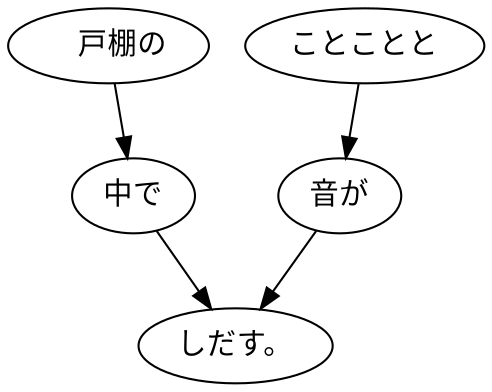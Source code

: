 digraph graph3295 {
	node0 [label="　戸棚の"];
	node1 [label="中で"];
	node2 [label="ことことと"];
	node3 [label="音が"];
	node4 [label="しだす。"];
	node0 -> node1;
	node1 -> node4;
	node2 -> node3;
	node3 -> node4;
}
